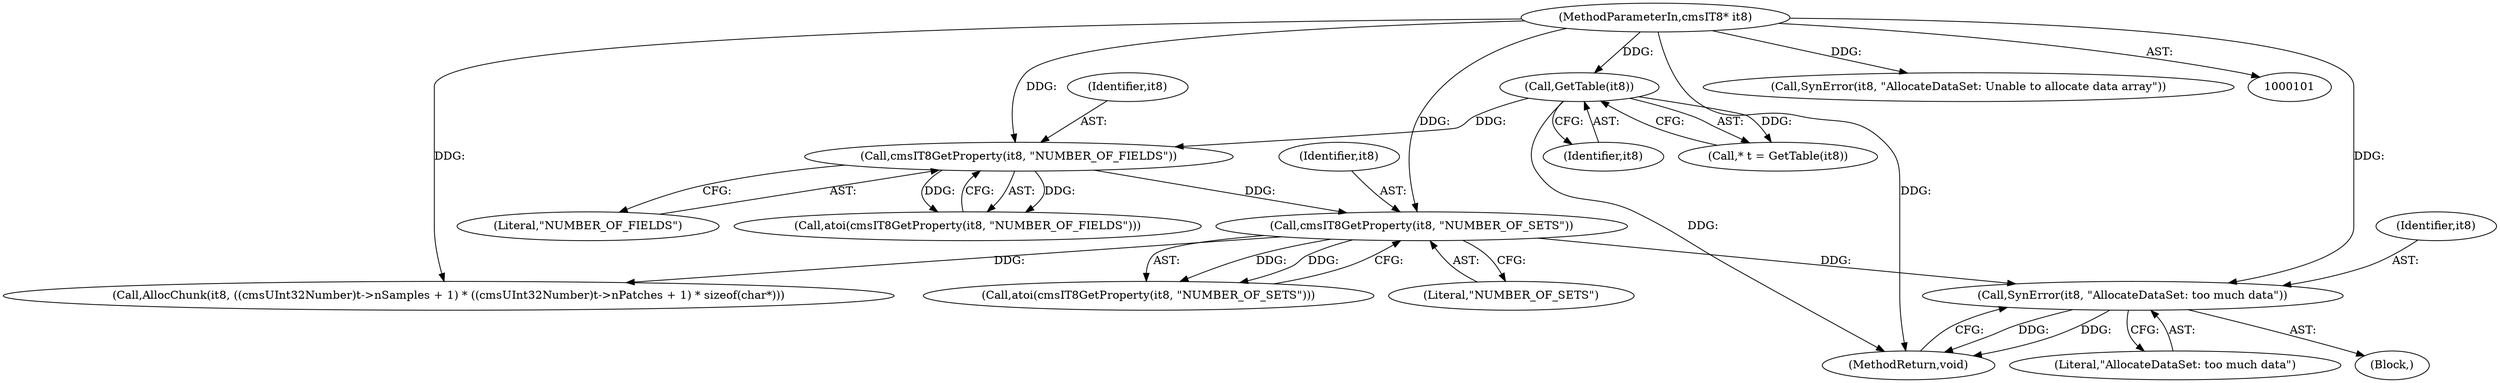 digraph "0_Little-CMS_768f70ca405cd3159d990e962d54456773bb8cf8@pointer" {
"1000155" [label="(Call,SynError(it8, \"AllocateDataSet: too much data\"))"];
"1000127" [label="(Call,cmsIT8GetProperty(it8, \"NUMBER_OF_SETS\"))"];
"1000119" [label="(Call,cmsIT8GetProperty(it8, \"NUMBER_OF_FIELDS\"))"];
"1000107" [label="(Call,GetTable(it8))"];
"1000102" [label="(MethodParameterIn,cmsIT8* it8)"];
"1000107" [label="(Call,GetTable(it8))"];
"1000108" [label="(Identifier,it8)"];
"1000156" [label="(Identifier,it8)"];
"1000120" [label="(Identifier,it8)"];
"1000196" [label="(MethodReturn,void)"];
"1000166" [label="(Call,AllocChunk(it8, ((cmsUInt32Number)t->nSamples + 1) * ((cmsUInt32Number)t->nPatches + 1) * sizeof(char*)))"];
"1000127" [label="(Call,cmsIT8GetProperty(it8, \"NUMBER_OF_SETS\"))"];
"1000155" [label="(Call,SynError(it8, \"AllocateDataSet: too much data\"))"];
"1000121" [label="(Literal,\"NUMBER_OF_FIELDS\")"];
"1000128" [label="(Identifier,it8)"];
"1000154" [label="(Block,)"];
"1000119" [label="(Call,cmsIT8GetProperty(it8, \"NUMBER_OF_FIELDS\"))"];
"1000102" [label="(MethodParameterIn,cmsIT8* it8)"];
"1000118" [label="(Call,atoi(cmsIT8GetProperty(it8, \"NUMBER_OF_FIELDS\")))"];
"1000126" [label="(Call,atoi(cmsIT8GetProperty(it8, \"NUMBER_OF_SETS\")))"];
"1000193" [label="(Call,SynError(it8, \"AllocateDataSet: Unable to allocate data array\"))"];
"1000105" [label="(Call,* t = GetTable(it8))"];
"1000129" [label="(Literal,\"NUMBER_OF_SETS\")"];
"1000157" [label="(Literal,\"AllocateDataSet: too much data\")"];
"1000155" -> "1000154"  [label="AST: "];
"1000155" -> "1000157"  [label="CFG: "];
"1000156" -> "1000155"  [label="AST: "];
"1000157" -> "1000155"  [label="AST: "];
"1000196" -> "1000155"  [label="CFG: "];
"1000155" -> "1000196"  [label="DDG: "];
"1000155" -> "1000196"  [label="DDG: "];
"1000127" -> "1000155"  [label="DDG: "];
"1000102" -> "1000155"  [label="DDG: "];
"1000127" -> "1000126"  [label="AST: "];
"1000127" -> "1000129"  [label="CFG: "];
"1000128" -> "1000127"  [label="AST: "];
"1000129" -> "1000127"  [label="AST: "];
"1000126" -> "1000127"  [label="CFG: "];
"1000127" -> "1000126"  [label="DDG: "];
"1000127" -> "1000126"  [label="DDG: "];
"1000119" -> "1000127"  [label="DDG: "];
"1000102" -> "1000127"  [label="DDG: "];
"1000127" -> "1000166"  [label="DDG: "];
"1000119" -> "1000118"  [label="AST: "];
"1000119" -> "1000121"  [label="CFG: "];
"1000120" -> "1000119"  [label="AST: "];
"1000121" -> "1000119"  [label="AST: "];
"1000118" -> "1000119"  [label="CFG: "];
"1000119" -> "1000118"  [label="DDG: "];
"1000119" -> "1000118"  [label="DDG: "];
"1000107" -> "1000119"  [label="DDG: "];
"1000102" -> "1000119"  [label="DDG: "];
"1000107" -> "1000105"  [label="AST: "];
"1000107" -> "1000108"  [label="CFG: "];
"1000108" -> "1000107"  [label="AST: "];
"1000105" -> "1000107"  [label="CFG: "];
"1000107" -> "1000196"  [label="DDG: "];
"1000107" -> "1000105"  [label="DDG: "];
"1000102" -> "1000107"  [label="DDG: "];
"1000102" -> "1000101"  [label="AST: "];
"1000102" -> "1000196"  [label="DDG: "];
"1000102" -> "1000166"  [label="DDG: "];
"1000102" -> "1000193"  [label="DDG: "];
}
